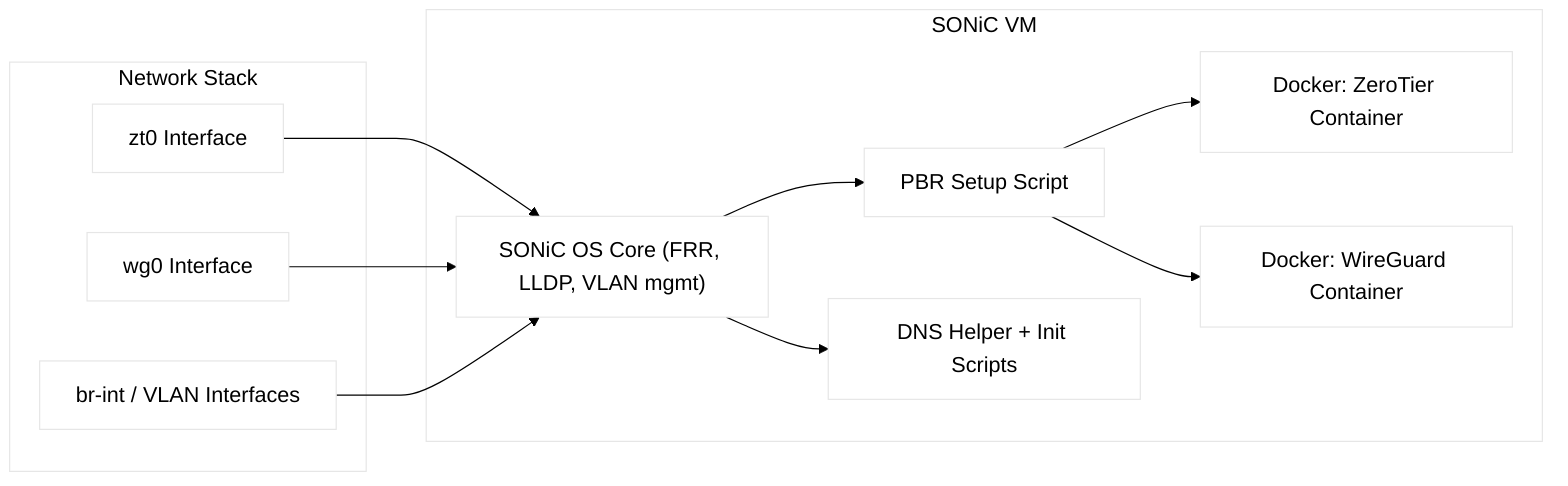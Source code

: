 %%{init: {'theme':'base', 'themeVariables': { 'background': '#ffffff', 'primaryColor': '#ffffff', 'primaryTextColor': '#000000', 'lineColor': '#000000', 'edgeLabelBackground':'#ffffff', 'fontSize': '18px' }}}%%
graph LR
    subgraph "SONiC VM"
        C1["SONiC OS Core (FRR, LLDP, VLAN mgmt)"]
        C2["Docker: ZeroTier Container"]
        C3["Docker: WireGuard Container"]
        C4["PBR Setup Script"]
        C5["DNS Helper + Init Scripts"]
        C1 --> C4
        C4 --> C2
        C4 --> C3
        C1 --> C5
    end

    subgraph "Network Stack"
        N1["zt0 Interface"]
        N2["wg0 Interface"]
        N3["br-int / VLAN Interfaces"]
        N1 --> C1
        N2 --> C1
        N3 --> C1
    end
